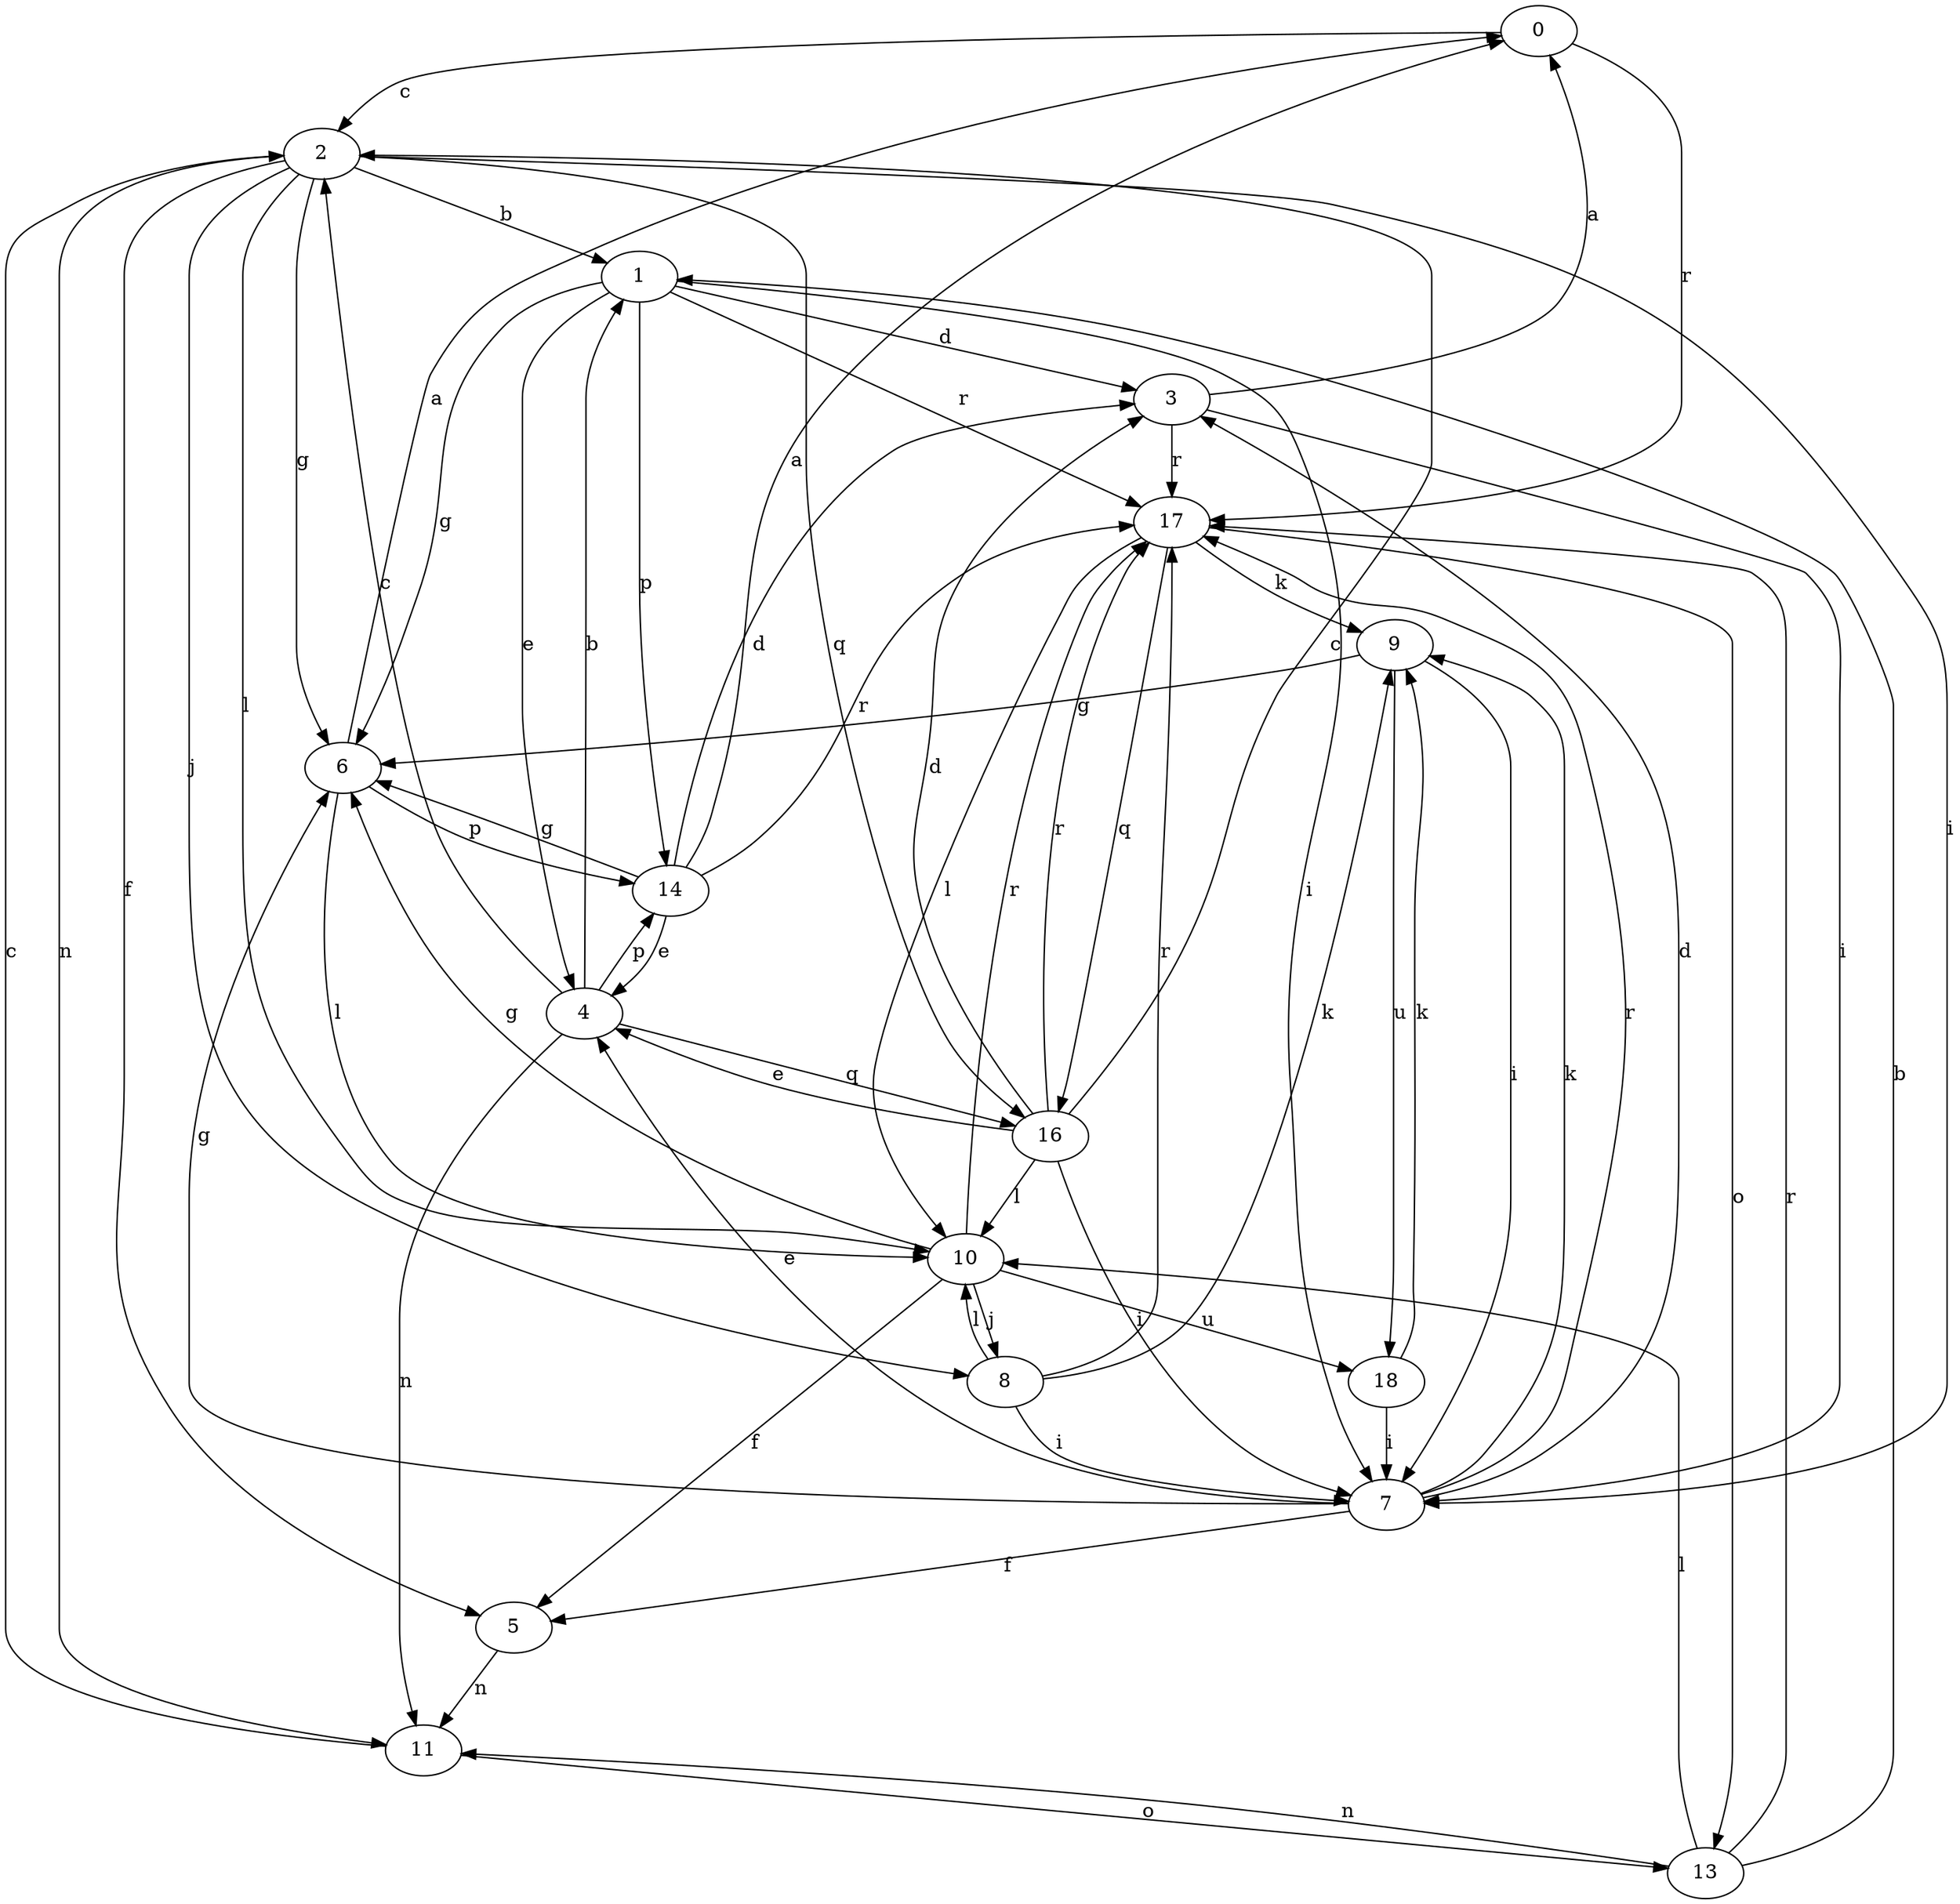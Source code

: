 strict digraph  {
0;
1;
2;
3;
4;
5;
6;
7;
8;
9;
10;
11;
13;
14;
16;
17;
18;
0 -> 2  [label=c];
0 -> 17  [label=r];
1 -> 3  [label=d];
1 -> 4  [label=e];
1 -> 6  [label=g];
1 -> 7  [label=i];
1 -> 14  [label=p];
1 -> 17  [label=r];
2 -> 1  [label=b];
2 -> 5  [label=f];
2 -> 6  [label=g];
2 -> 7  [label=i];
2 -> 8  [label=j];
2 -> 10  [label=l];
2 -> 11  [label=n];
2 -> 16  [label=q];
3 -> 0  [label=a];
3 -> 7  [label=i];
3 -> 17  [label=r];
4 -> 1  [label=b];
4 -> 2  [label=c];
4 -> 11  [label=n];
4 -> 14  [label=p];
4 -> 16  [label=q];
5 -> 11  [label=n];
6 -> 0  [label=a];
6 -> 10  [label=l];
6 -> 14  [label=p];
7 -> 3  [label=d];
7 -> 4  [label=e];
7 -> 5  [label=f];
7 -> 6  [label=g];
7 -> 9  [label=k];
7 -> 17  [label=r];
8 -> 7  [label=i];
8 -> 9  [label=k];
8 -> 10  [label=l];
8 -> 17  [label=r];
9 -> 6  [label=g];
9 -> 7  [label=i];
9 -> 18  [label=u];
10 -> 5  [label=f];
10 -> 6  [label=g];
10 -> 8  [label=j];
10 -> 17  [label=r];
10 -> 18  [label=u];
11 -> 2  [label=c];
11 -> 13  [label=o];
13 -> 1  [label=b];
13 -> 10  [label=l];
13 -> 11  [label=n];
13 -> 17  [label=r];
14 -> 0  [label=a];
14 -> 3  [label=d];
14 -> 4  [label=e];
14 -> 6  [label=g];
14 -> 17  [label=r];
16 -> 2  [label=c];
16 -> 3  [label=d];
16 -> 4  [label=e];
16 -> 7  [label=i];
16 -> 10  [label=l];
16 -> 17  [label=r];
17 -> 9  [label=k];
17 -> 10  [label=l];
17 -> 13  [label=o];
17 -> 16  [label=q];
18 -> 7  [label=i];
18 -> 9  [label=k];
}
